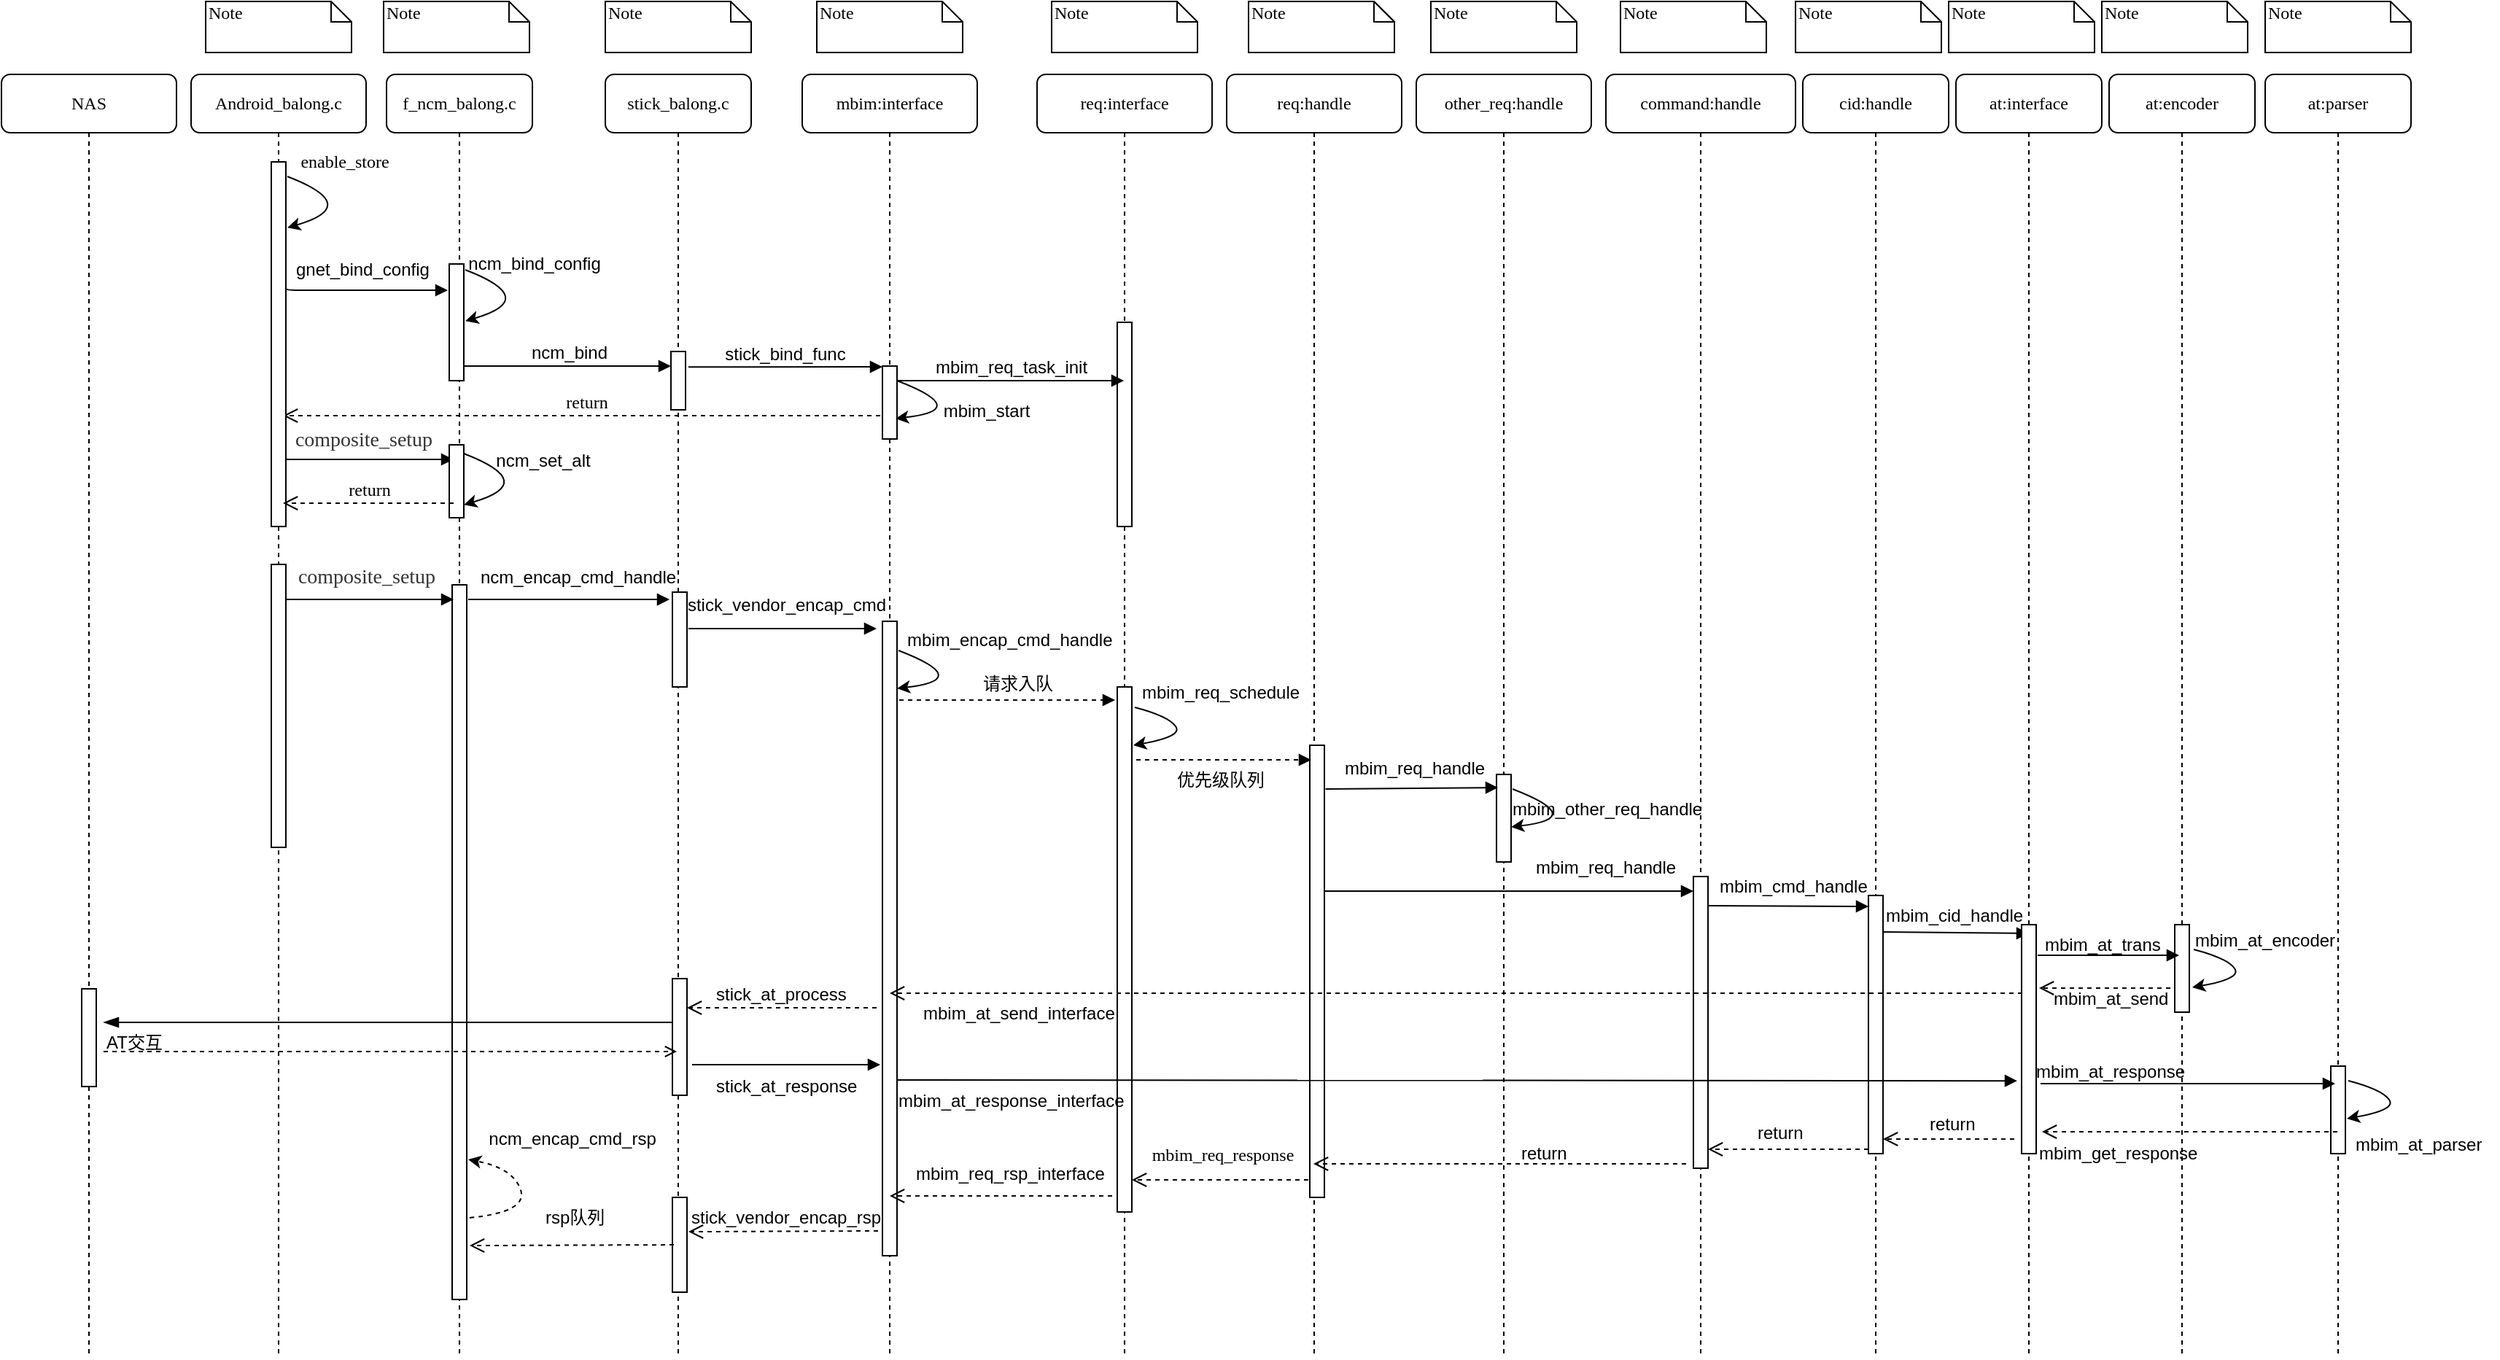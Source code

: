 <mxfile version="14.1.8" type="github">
  <diagram name="Page-1" id="13e1069c-82ec-6db2-03f1-153e76fe0fe0">
    <mxGraphModel dx="2522" dy="706" grid="1" gridSize="10" guides="1" tooltips="1" connect="1" arrows="1" fold="1" page="1" pageScale="1" pageWidth="1100" pageHeight="850" background="#ffffff" math="0" shadow="0">
      <root>
        <mxCell id="0" />
        <mxCell id="1" parent="0" />
        <mxCell id="222DA1gHv_utM4bN-oHq-33" value="return" style="html=1;verticalAlign=bottom;endArrow=open;dashed=1;endSize=8;labelBackgroundColor=none;fontFamily=Verdana;fontSize=12;" edge="1" parent="1" source="222DA1gHv_utM4bN-oHq-5">
          <mxGeometry relative="1" as="geometry">
            <mxPoint x="83" y="314" as="targetPoint" />
            <mxPoint x="440" y="314" as="sourcePoint" />
          </mxGeometry>
        </mxCell>
        <mxCell id="222DA1gHv_utM4bN-oHq-29" value="" style="html=1;verticalAlign=bottom;endArrow=block;labelBackgroundColor=none;fontFamily=Verdana;fontSize=12;exitX=0.5;exitY=0.95;exitDx=0;exitDy=0;exitPerimeter=0;" edge="1" parent="1">
          <mxGeometry relative="1" as="geometry">
            <mxPoint x="80" y="344" as="sourcePoint" />
            <mxPoint x="200" y="344" as="targetPoint" />
          </mxGeometry>
        </mxCell>
        <mxCell id="222DA1gHv_utM4bN-oHq-5" value="mbim:interface" style="shape=umlLifeline;perimeter=lifelinePerimeter;whiteSpace=wrap;html=1;container=1;collapsible=0;recursiveResize=0;outlineConnect=0;rounded=1;shadow=0;comic=0;labelBackgroundColor=none;strokeWidth=1;fontFamily=Verdana;fontSize=12;align=center;" vertex="1" parent="1">
          <mxGeometry x="439" y="80" width="120" height="880" as="geometry" />
        </mxCell>
        <mxCell id="7baba1c4bc27f4b0-16" value="" style="html=1;points=[];perimeter=orthogonalPerimeter;rounded=0;shadow=0;comic=0;labelBackgroundColor=none;strokeWidth=1;fontFamily=Verdana;fontSize=12;align=center;" parent="222DA1gHv_utM4bN-oHq-5" vertex="1">
          <mxGeometry x="55" y="200" width="10" height="50" as="geometry" />
        </mxCell>
        <mxCell id="7baba1c4bc27f4b0-2" value="f_ncm_balong.c" style="shape=umlLifeline;perimeter=lifelinePerimeter;whiteSpace=wrap;html=1;container=1;collapsible=0;recursiveResize=0;outlineConnect=0;rounded=1;shadow=0;comic=0;labelBackgroundColor=none;strokeWidth=1;fontFamily=Verdana;fontSize=12;align=center;" parent="1" vertex="1">
          <mxGeometry x="154" y="80" width="100" height="880" as="geometry" />
        </mxCell>
        <mxCell id="7baba1c4bc27f4b0-10" value="" style="html=1;points=[];perimeter=orthogonalPerimeter;rounded=0;shadow=0;comic=0;labelBackgroundColor=none;strokeWidth=1;fontFamily=Verdana;fontSize=12;align=center;" parent="7baba1c4bc27f4b0-2" vertex="1">
          <mxGeometry x="43" y="130" width="10" height="80" as="geometry" />
        </mxCell>
        <mxCell id="222DA1gHv_utM4bN-oHq-30" value="" style="html=1;points=[];perimeter=orthogonalPerimeter;rounded=0;shadow=0;comic=0;labelBackgroundColor=none;strokeWidth=1;fontFamily=Verdana;fontSize=12;align=center;" vertex="1" parent="7baba1c4bc27f4b0-2">
          <mxGeometry x="43" y="254" width="10" height="50" as="geometry" />
        </mxCell>
        <mxCell id="222DA1gHv_utM4bN-oHq-36" value="" style="html=1;points=[];perimeter=orthogonalPerimeter;rounded=0;shadow=0;comic=0;labelBackgroundColor=none;strokeWidth=1;fontFamily=Verdana;fontSize=12;align=center;" vertex="1" parent="7baba1c4bc27f4b0-2">
          <mxGeometry x="45" y="350" width="10" height="490" as="geometry" />
        </mxCell>
        <mxCell id="7baba1c4bc27f4b0-3" value="stick_balong.c" style="shape=umlLifeline;perimeter=lifelinePerimeter;whiteSpace=wrap;html=1;container=1;collapsible=0;recursiveResize=0;outlineConnect=0;rounded=1;shadow=0;comic=0;labelBackgroundColor=none;strokeWidth=1;fontFamily=Verdana;fontSize=12;align=center;" parent="1" vertex="1">
          <mxGeometry x="304" y="80" width="100" height="880" as="geometry" />
        </mxCell>
        <mxCell id="7baba1c4bc27f4b0-13" value="" style="html=1;points=[];perimeter=orthogonalPerimeter;rounded=0;shadow=0;comic=0;labelBackgroundColor=none;strokeWidth=1;fontFamily=Verdana;fontSize=12;align=center;" parent="7baba1c4bc27f4b0-3" vertex="1">
          <mxGeometry x="45" y="190" width="10" height="40" as="geometry" />
        </mxCell>
        <mxCell id="222DA1gHv_utM4bN-oHq-39" value="" style="html=1;points=[];perimeter=orthogonalPerimeter;rounded=0;shadow=0;comic=0;labelBackgroundColor=none;strokeWidth=1;fontFamily=Verdana;fontSize=12;align=center;" vertex="1" parent="7baba1c4bc27f4b0-3">
          <mxGeometry x="46" y="355" width="10" height="65" as="geometry" />
        </mxCell>
        <mxCell id="222DA1gHv_utM4bN-oHq-80" value="" style="html=1;points=[];perimeter=orthogonalPerimeter;rounded=0;shadow=0;comic=0;labelBackgroundColor=none;strokeWidth=1;fontFamily=Verdana;fontSize=12;align=center;" vertex="1" parent="7baba1c4bc27f4b0-3">
          <mxGeometry x="46" y="620" width="10" height="80" as="geometry" />
        </mxCell>
        <mxCell id="222DA1gHv_utM4bN-oHq-114" value="" style="html=1;points=[];perimeter=orthogonalPerimeter;rounded=0;shadow=0;comic=0;labelBackgroundColor=none;strokeWidth=1;fontFamily=Verdana;fontSize=12;align=center;" vertex="1" parent="7baba1c4bc27f4b0-3">
          <mxGeometry x="46" y="770" width="10" height="65" as="geometry" />
        </mxCell>
        <mxCell id="7baba1c4bc27f4b0-5" value="req:interface" style="shape=umlLifeline;perimeter=lifelinePerimeter;whiteSpace=wrap;html=1;container=1;collapsible=0;recursiveResize=0;outlineConnect=0;rounded=1;shadow=0;comic=0;labelBackgroundColor=none;strokeWidth=1;fontFamily=Verdana;fontSize=12;align=center;" parent="1" vertex="1">
          <mxGeometry x="600" y="80" width="120" height="880" as="geometry" />
        </mxCell>
        <mxCell id="222DA1gHv_utM4bN-oHq-46" value="" style="html=1;points=[];perimeter=orthogonalPerimeter;rounded=0;shadow=0;comic=0;labelBackgroundColor=none;strokeWidth=1;fontFamily=Verdana;fontSize=12;align=center;" vertex="1" parent="7baba1c4bc27f4b0-5">
          <mxGeometry x="55" y="420" width="10" height="360" as="geometry" />
        </mxCell>
        <mxCell id="222DA1gHv_utM4bN-oHq-119" value="" style="html=1;points=[];perimeter=orthogonalPerimeter;rounded=0;shadow=0;comic=0;labelBackgroundColor=none;strokeWidth=1;fontFamily=Verdana;fontSize=12;align=center;" vertex="1" parent="7baba1c4bc27f4b0-5">
          <mxGeometry x="55" y="170" width="10" height="140" as="geometry" />
        </mxCell>
        <mxCell id="7baba1c4bc27f4b0-6" value="req:handle" style="shape=umlLifeline;perimeter=lifelinePerimeter;whiteSpace=wrap;html=1;container=1;collapsible=0;recursiveResize=0;outlineConnect=0;rounded=1;shadow=0;comic=0;labelBackgroundColor=none;strokeWidth=1;fontFamily=Verdana;fontSize=12;align=center;" parent="1" vertex="1">
          <mxGeometry x="730" y="80" width="120" height="880" as="geometry" />
        </mxCell>
        <mxCell id="7baba1c4bc27f4b0-7" value="&lt;span style=&quot;font-family: &amp;#34;verdana&amp;#34;&quot;&gt;other_req:handle&lt;/span&gt;" style="shape=umlLifeline;perimeter=lifelinePerimeter;whiteSpace=wrap;html=1;container=1;collapsible=0;recursiveResize=0;outlineConnect=0;rounded=1;shadow=0;comic=0;labelBackgroundColor=none;strokeWidth=1;fontFamily=Verdana;fontSize=12;align=center;" parent="1" vertex="1">
          <mxGeometry x="860" y="80" width="120" height="880" as="geometry" />
        </mxCell>
        <mxCell id="7baba1c4bc27f4b0-25" value="" style="html=1;points=[];perimeter=orthogonalPerimeter;rounded=0;shadow=0;comic=0;labelBackgroundColor=none;strokeColor=#000000;strokeWidth=1;fillColor=#FFFFFF;fontFamily=Verdana;fontSize=12;fontColor=#000000;align=center;" parent="7baba1c4bc27f4b0-7" vertex="1">
          <mxGeometry x="55" y="480" width="10" height="60" as="geometry" />
        </mxCell>
        <mxCell id="7baba1c4bc27f4b0-8" value="Android_balong.c" style="shape=umlLifeline;perimeter=lifelinePerimeter;whiteSpace=wrap;html=1;container=1;collapsible=0;recursiveResize=0;outlineConnect=0;rounded=1;shadow=0;comic=0;labelBackgroundColor=none;strokeWidth=1;fontFamily=Verdana;fontSize=12;align=center;" parent="1" vertex="1">
          <mxGeometry x="20" y="80" width="120" height="880" as="geometry" />
        </mxCell>
        <mxCell id="222DA1gHv_utM4bN-oHq-27" value="" style="html=1;points=[];perimeter=orthogonalPerimeter;rounded=0;shadow=0;comic=0;labelBackgroundColor=none;strokeWidth=1;fontFamily=Verdana;fontSize=12;align=center;" vertex="1" parent="7baba1c4bc27f4b0-8">
          <mxGeometry x="55" y="336" width="10" height="194" as="geometry" />
        </mxCell>
        <mxCell id="7baba1c4bc27f4b0-9" value="" style="html=1;points=[];perimeter=orthogonalPerimeter;rounded=0;shadow=0;comic=0;labelBackgroundColor=none;strokeWidth=1;fontFamily=Verdana;fontSize=12;align=center;" parent="7baba1c4bc27f4b0-8" vertex="1">
          <mxGeometry x="55" y="60" width="10" height="250" as="geometry" />
        </mxCell>
        <mxCell id="7baba1c4bc27f4b0-17" value="stick_bind_func" style="html=1;verticalAlign=bottom;endArrow=block;labelBackgroundColor=none;fontFamily=Helvetica;fontSize=12;edgeStyle=elbowEdgeStyle;elbow=vertical;exitX=1.2;exitY=0.267;exitDx=0;exitDy=0;exitPerimeter=0;" parent="1" source="7baba1c4bc27f4b0-13" target="7baba1c4bc27f4b0-16" edge="1">
          <mxGeometry relative="1" as="geometry">
            <mxPoint x="487" y="220" as="sourcePoint" />
            <Array as="points" />
          </mxGeometry>
        </mxCell>
        <mxCell id="7baba1c4bc27f4b0-22" value="" style="html=1;points=[];perimeter=orthogonalPerimeter;rounded=0;shadow=0;comic=0;labelBackgroundColor=none;strokeWidth=1;fontFamily=Verdana;fontSize=12;align=center;" parent="1" vertex="1">
          <mxGeometry x="494" y="455" width="10" height="435" as="geometry" />
        </mxCell>
        <mxCell id="7baba1c4bc27f4b0-23" value="" style="html=1;verticalAlign=bottom;endArrow=block;labelBackgroundColor=none;fontFamily=Verdana;fontSize=12;" parent="1" source="222DA1gHv_utM4bN-oHq-27" edge="1">
          <mxGeometry relative="1" as="geometry">
            <mxPoint x="100" y="440" as="sourcePoint" />
            <mxPoint x="200" y="440" as="targetPoint" />
          </mxGeometry>
        </mxCell>
        <mxCell id="7baba1c4bc27f4b0-28" value="" style="html=1;points=[];perimeter=orthogonalPerimeter;rounded=0;shadow=0;comic=0;labelBackgroundColor=none;strokeWidth=1;fontFamily=Verdana;fontSize=12;align=center;" parent="1" vertex="1">
          <mxGeometry x="787" y="540" width="10" height="310" as="geometry" />
        </mxCell>
        <mxCell id="7baba1c4bc27f4b0-30" value="mbim_req_response" style="html=1;verticalAlign=bottom;endArrow=open;dashed=1;endSize=8;labelBackgroundColor=none;fontFamily=Verdana;fontSize=12;edgeStyle=elbowEdgeStyle;elbow=vertical;" parent="1" edge="1">
          <mxGeometry y="-8" relative="1" as="geometry">
            <mxPoint x="665" y="838" as="targetPoint" />
            <Array as="points" />
            <mxPoint x="786" y="838" as="sourcePoint" />
            <mxPoint x="1" as="offset" />
          </mxGeometry>
        </mxCell>
        <mxCell id="7baba1c4bc27f4b0-40" value="Note" style="shape=note;whiteSpace=wrap;html=1;size=14;verticalAlign=top;align=left;spacingTop=-6;rounded=0;shadow=0;comic=0;labelBackgroundColor=none;strokeWidth=1;fontFamily=Verdana;fontSize=12" parent="1" vertex="1">
          <mxGeometry x="30" y="30" width="100" height="35" as="geometry" />
        </mxCell>
        <mxCell id="7baba1c4bc27f4b0-41" value="Note" style="shape=note;whiteSpace=wrap;html=1;size=14;verticalAlign=top;align=left;spacingTop=-6;rounded=0;shadow=0;comic=0;labelBackgroundColor=none;strokeWidth=1;fontFamily=Verdana;fontSize=12" parent="1" vertex="1">
          <mxGeometry x="152" y="30" width="100" height="35" as="geometry" />
        </mxCell>
        <mxCell id="7baba1c4bc27f4b0-42" value="Note" style="shape=note;whiteSpace=wrap;html=1;size=14;verticalAlign=top;align=left;spacingTop=-6;rounded=0;shadow=0;comic=0;labelBackgroundColor=none;strokeWidth=1;fontFamily=Verdana;fontSize=12" parent="1" vertex="1">
          <mxGeometry x="304" y="30" width="100" height="35" as="geometry" />
        </mxCell>
        <mxCell id="7baba1c4bc27f4b0-43" value="Note" style="shape=note;whiteSpace=wrap;html=1;size=14;verticalAlign=top;align=left;spacingTop=-6;rounded=0;shadow=0;comic=0;labelBackgroundColor=none;strokeWidth=1;fontFamily=Verdana;fontSize=12" parent="1" vertex="1">
          <mxGeometry x="449" y="30" width="100" height="35" as="geometry" />
        </mxCell>
        <mxCell id="7baba1c4bc27f4b0-44" value="Note" style="shape=note;whiteSpace=wrap;html=1;size=14;verticalAlign=top;align=left;spacingTop=-6;rounded=0;shadow=0;comic=0;labelBackgroundColor=none;strokeWidth=1;fontFamily=Verdana;fontSize=12" parent="1" vertex="1">
          <mxGeometry x="610" y="30" width="100" height="35" as="geometry" />
        </mxCell>
        <mxCell id="7baba1c4bc27f4b0-45" value="Note" style="shape=note;whiteSpace=wrap;html=1;size=14;verticalAlign=top;align=left;spacingTop=-6;rounded=0;shadow=0;comic=0;labelBackgroundColor=none;strokeWidth=1;fontFamily=Verdana;fontSize=12" parent="1" vertex="1">
          <mxGeometry x="745" y="30" width="100" height="35" as="geometry" />
        </mxCell>
        <mxCell id="7baba1c4bc27f4b0-46" value="Note" style="shape=note;whiteSpace=wrap;html=1;size=14;verticalAlign=top;align=left;spacingTop=-6;rounded=0;shadow=0;comic=0;labelBackgroundColor=none;strokeWidth=1;fontFamily=Verdana;fontSize=12" parent="1" vertex="1">
          <mxGeometry x="870" y="30" width="100" height="35" as="geometry" />
        </mxCell>
        <mxCell id="222DA1gHv_utM4bN-oHq-2" value="&lt;span&gt;command:handle&lt;/span&gt;" style="shape=umlLifeline;perimeter=lifelinePerimeter;whiteSpace=wrap;html=1;container=1;collapsible=0;recursiveResize=0;outlineConnect=0;rounded=1;shadow=0;comic=0;labelBackgroundColor=none;strokeWidth=1;fontFamily=Verdana;fontSize=12;align=center;" vertex="1" parent="1">
          <mxGeometry x="990" y="80" width="130" height="880" as="geometry" />
        </mxCell>
        <mxCell id="222DA1gHv_utM4bN-oHq-3" value="" style="html=1;points=[];perimeter=orthogonalPerimeter;rounded=0;shadow=0;comic=0;labelBackgroundColor=none;strokeColor=#000000;strokeWidth=1;fillColor=#FFFFFF;fontFamily=Verdana;fontSize=12;fontColor=#000000;align=center;" vertex="1" parent="222DA1gHv_utM4bN-oHq-2">
          <mxGeometry x="60" y="550" width="10" height="200" as="geometry" />
        </mxCell>
        <mxCell id="222DA1gHv_utM4bN-oHq-4" value="at:encoder" style="shape=umlLifeline;perimeter=lifelinePerimeter;whiteSpace=wrap;html=1;container=1;collapsible=0;recursiveResize=0;outlineConnect=0;rounded=1;shadow=0;comic=0;labelBackgroundColor=none;strokeWidth=1;fontFamily=Verdana;fontSize=12;align=center;" vertex="1" parent="1">
          <mxGeometry x="1335" y="80" width="100" height="880" as="geometry" />
        </mxCell>
        <mxCell id="222DA1gHv_utM4bN-oHq-75" value="" style="html=1;points=[];perimeter=orthogonalPerimeter;rounded=0;shadow=0;comic=0;labelBackgroundColor=none;strokeColor=#000000;strokeWidth=1;fillColor=#FFFFFF;fontFamily=Verdana;fontSize=12;fontColor=#000000;align=center;" vertex="1" parent="222DA1gHv_utM4bN-oHq-4">
          <mxGeometry x="45" y="583" width="10" height="60" as="geometry" />
        </mxCell>
        <mxCell id="222DA1gHv_utM4bN-oHq-133" value="mbim_get_response" style="text;whiteSpace=wrap;html=1;fontFamily=Helvetica;" vertex="1" parent="222DA1gHv_utM4bN-oHq-4">
          <mxGeometry x="-50" y="726" width="117" height="20" as="geometry" />
        </mxCell>
        <mxCell id="222DA1gHv_utM4bN-oHq-6" value="at:parser" style="shape=umlLifeline;perimeter=lifelinePerimeter;whiteSpace=wrap;html=1;container=1;collapsible=0;recursiveResize=0;outlineConnect=0;rounded=1;shadow=0;comic=0;labelBackgroundColor=none;strokeWidth=1;fontFamily=Verdana;fontSize=12;align=center;" vertex="1" parent="1">
          <mxGeometry x="1442" y="80" width="100" height="880" as="geometry" />
        </mxCell>
        <mxCell id="222DA1gHv_utM4bN-oHq-86" value="" style="html=1;points=[];perimeter=orthogonalPerimeter;rounded=0;shadow=0;comic=0;labelBackgroundColor=none;strokeColor=#000000;strokeWidth=1;fillColor=#FFFFFF;fontFamily=Verdana;fontSize=12;fontColor=#000000;align=center;" vertex="1" parent="222DA1gHv_utM4bN-oHq-6">
          <mxGeometry x="45" y="680" width="10" height="60" as="geometry" />
        </mxCell>
        <mxCell id="222DA1gHv_utM4bN-oHq-7" value="Note" style="shape=note;whiteSpace=wrap;html=1;size=14;verticalAlign=top;align=left;spacingTop=-6;rounded=0;shadow=0;comic=0;labelBackgroundColor=none;strokeWidth=1;fontFamily=Verdana;fontSize=12" vertex="1" parent="1">
          <mxGeometry x="745" y="30" width="100" height="35" as="geometry" />
        </mxCell>
        <mxCell id="222DA1gHv_utM4bN-oHq-8" value="Note" style="shape=note;whiteSpace=wrap;html=1;size=14;verticalAlign=top;align=left;spacingTop=-6;rounded=0;shadow=0;comic=0;labelBackgroundColor=none;strokeWidth=1;fontFamily=Verdana;fontSize=12" vertex="1" parent="1">
          <mxGeometry x="1330" y="30" width="100" height="35" as="geometry" />
        </mxCell>
        <mxCell id="222DA1gHv_utM4bN-oHq-9" value="Note" style="shape=note;whiteSpace=wrap;html=1;size=14;verticalAlign=top;align=left;spacingTop=-6;rounded=0;shadow=0;comic=0;labelBackgroundColor=none;strokeWidth=1;fontFamily=Verdana;fontSize=12" vertex="1" parent="1">
          <mxGeometry x="1000" y="30" width="100" height="35" as="geometry" />
        </mxCell>
        <mxCell id="222DA1gHv_utM4bN-oHq-10" value="Note" style="shape=note;whiteSpace=wrap;html=1;size=14;verticalAlign=top;align=left;spacingTop=-6;rounded=0;shadow=0;comic=0;labelBackgroundColor=none;strokeWidth=1;fontFamily=Verdana;fontSize=12" vertex="1" parent="1">
          <mxGeometry x="1442" y="30" width="100" height="35" as="geometry" />
        </mxCell>
        <mxCell id="222DA1gHv_utM4bN-oHq-11" value="cid:handle" style="shape=umlLifeline;perimeter=lifelinePerimeter;whiteSpace=wrap;html=1;container=1;collapsible=0;recursiveResize=0;outlineConnect=0;rounded=1;shadow=0;comic=0;labelBackgroundColor=none;strokeWidth=1;fontFamily=Verdana;fontSize=12;align=center;" vertex="1" parent="1">
          <mxGeometry x="1125" y="80" width="100" height="880" as="geometry" />
        </mxCell>
        <mxCell id="222DA1gHv_utM4bN-oHq-65" value="" style="html=1;points=[];perimeter=orthogonalPerimeter;rounded=0;shadow=0;comic=0;labelBackgroundColor=none;strokeColor=#000000;strokeWidth=1;fillColor=#FFFFFF;fontFamily=Verdana;fontSize=12;fontColor=#000000;align=center;" vertex="1" parent="222DA1gHv_utM4bN-oHq-11">
          <mxGeometry x="45" y="563" width="10" height="177" as="geometry" />
        </mxCell>
        <mxCell id="222DA1gHv_utM4bN-oHq-12" value="Note" style="shape=note;whiteSpace=wrap;html=1;size=14;verticalAlign=top;align=left;spacingTop=-6;rounded=0;shadow=0;comic=0;labelBackgroundColor=none;strokeWidth=1;fontFamily=Verdana;fontSize=12" vertex="1" parent="1">
          <mxGeometry x="1120" y="30" width="100" height="35" as="geometry" />
        </mxCell>
        <mxCell id="222DA1gHv_utM4bN-oHq-16" value="gnet_bind_config" style="text;whiteSpace=wrap;html=1;" vertex="1" parent="1">
          <mxGeometry x="90" y="200" width="100" height="30" as="geometry" />
        </mxCell>
        <mxCell id="222DA1gHv_utM4bN-oHq-17" value="" style="html=1;verticalAlign=bottom;endArrow=block;entryX=-0.1;entryY=0.645;labelBackgroundColor=none;fontFamily=Verdana;fontSize=12;edgeStyle=elbowEdgeStyle;elbow=vertical;exitX=1.1;exitY=0.627;exitDx=0;exitDy=0;exitPerimeter=0;entryDx=0;entryDy=0;entryPerimeter=0;" edge="1" parent="1">
          <mxGeometry relative="1" as="geometry">
            <mxPoint x="86" y="226.97" as="sourcePoint" />
            <mxPoint x="196" y="228.95" as="targetPoint" />
          </mxGeometry>
        </mxCell>
        <mxCell id="222DA1gHv_utM4bN-oHq-18" value="&lt;span style=&quot;font-family: &amp;#34;verdana&amp;#34;&quot;&gt;enable_store&lt;/span&gt;" style="text;html=1;align=center;verticalAlign=middle;resizable=0;points=[];autosize=1;" vertex="1" parent="1">
          <mxGeometry x="80" y="130" width="90" height="20" as="geometry" />
        </mxCell>
        <mxCell id="222DA1gHv_utM4bN-oHq-20" value="ncm_bind" style="html=1;verticalAlign=bottom;endArrow=block;labelBackgroundColor=none;fontFamily=Helvetica;fontSize=12;edgeStyle=elbowEdgeStyle;elbow=vertical;" edge="1" parent="1" target="7baba1c4bc27f4b0-13">
          <mxGeometry x="0.009" relative="1" as="geometry">
            <mxPoint x="207" y="280" as="sourcePoint" />
            <mxPoint x="312" y="280.0" as="targetPoint" />
            <Array as="points">
              <mxPoint x="270" y="280" />
            </Array>
            <mxPoint as="offset" />
          </mxGeometry>
        </mxCell>
        <mxCell id="222DA1gHv_utM4bN-oHq-21" value="" style="curved=1;endArrow=classic;html=1;entryX=0.54;entryY=0.302;entryDx=0;entryDy=0;entryPerimeter=0;" edge="1" parent="1">
          <mxGeometry width="50" height="50" relative="1" as="geometry">
            <mxPoint x="208" y="214" as="sourcePoint" />
            <mxPoint x="208" y="249.16" as="targetPoint" />
            <Array as="points">
              <mxPoint x="260" y="234" />
            </Array>
          </mxGeometry>
        </mxCell>
        <mxCell id="222DA1gHv_utM4bN-oHq-23" value="ncm_bind_config" style="text;html=1;align=center;verticalAlign=middle;resizable=0;points=[];autosize=1;" vertex="1" parent="1">
          <mxGeometry x="200" y="200" width="110" height="20" as="geometry" />
        </mxCell>
        <mxCell id="222DA1gHv_utM4bN-oHq-24" value="" style="curved=1;endArrow=classic;html=1;entryX=0.54;entryY=0.302;entryDx=0;entryDy=0;entryPerimeter=0;" edge="1" parent="1">
          <mxGeometry width="50" height="50" relative="1" as="geometry">
            <mxPoint x="86" y="150" as="sourcePoint" />
            <mxPoint x="86" y="185.16" as="targetPoint" />
            <Array as="points">
              <mxPoint x="138" y="170" />
            </Array>
          </mxGeometry>
        </mxCell>
        <mxCell id="222DA1gHv_utM4bN-oHq-25" value="" style="curved=1;endArrow=classic;html=1;entryX=0.9;entryY=0.72;entryDx=0;entryDy=0;entryPerimeter=0;" edge="1" parent="1" target="7baba1c4bc27f4b0-16">
          <mxGeometry width="50" height="50" relative="1" as="geometry">
            <mxPoint x="504" y="290" as="sourcePoint" />
            <mxPoint x="504" y="325.16" as="targetPoint" />
            <Array as="points">
              <mxPoint x="556" y="310" />
            </Array>
          </mxGeometry>
        </mxCell>
        <mxCell id="222DA1gHv_utM4bN-oHq-26" value="mbim_start" style="text;html=1;align=center;verticalAlign=middle;resizable=0;points=[];autosize=1;" vertex="1" parent="1">
          <mxGeometry x="530" y="301" width="70" height="20" as="geometry" />
        </mxCell>
        <mxCell id="222DA1gHv_utM4bN-oHq-28" value="&lt;span style=&quot;color: rgb(51 , 51 , 51) ; font-family: &amp;#34;times new roman&amp;#34; , serif ; font-size: 14px ; text-align: justify ; background-color: rgb(255 , 255 , 255)&quot;&gt;composite_setup&lt;/span&gt;" style="text;html=1;align=center;verticalAlign=middle;resizable=0;points=[];autosize=1;fontFamily=Helvetica;" vertex="1" parent="1">
          <mxGeometry x="83" y="321" width="110" height="20" as="geometry" />
        </mxCell>
        <mxCell id="222DA1gHv_utM4bN-oHq-31" value="ncm_set_alt" style="text;html=1;align=center;verticalAlign=middle;resizable=0;points=[];autosize=1;fontFamily=Helvetica;" vertex="1" parent="1">
          <mxGeometry x="221" y="335" width="80" height="20" as="geometry" />
        </mxCell>
        <mxCell id="222DA1gHv_utM4bN-oHq-32" value="" style="curved=1;endArrow=classic;html=1;entryX=0.54;entryY=0.302;entryDx=0;entryDy=0;entryPerimeter=0;" edge="1" parent="1">
          <mxGeometry width="50" height="50" relative="1" as="geometry">
            <mxPoint x="207" y="340" as="sourcePoint" />
            <mxPoint x="207" y="375.16" as="targetPoint" />
            <Array as="points">
              <mxPoint x="259" y="360" />
            </Array>
          </mxGeometry>
        </mxCell>
        <mxCell id="222DA1gHv_utM4bN-oHq-34" value="return" style="html=1;verticalAlign=bottom;endArrow=open;dashed=1;endSize=8;labelBackgroundColor=none;fontFamily=Verdana;fontSize=12;" edge="1" parent="1">
          <mxGeometry relative="1" as="geometry">
            <mxPoint x="83" y="374" as="targetPoint" />
            <mxPoint x="200" y="374" as="sourcePoint" />
          </mxGeometry>
        </mxCell>
        <mxCell id="222DA1gHv_utM4bN-oHq-35" value="&lt;span style=&quot;color: rgb(51 , 51 , 51) ; font-family: &amp;#34;times new roman&amp;#34; , serif ; font-size: 14px ; text-align: justify ; background-color: rgb(255 , 255 , 255)&quot;&gt;composite_setup&lt;/span&gt;" style="text;html=1;align=center;verticalAlign=middle;resizable=0;points=[];autosize=1;fontFamily=Helvetica;" vertex="1" parent="1">
          <mxGeometry x="85" y="415" width="110" height="20" as="geometry" />
        </mxCell>
        <mxCell id="222DA1gHv_utM4bN-oHq-37" value="ncm_encap_cmd_handle" style="text;html=1;align=center;verticalAlign=middle;resizable=0;points=[];autosize=1;fontFamily=Helvetica;" vertex="1" parent="1">
          <mxGeometry x="210" y="415" width="150" height="20" as="geometry" />
        </mxCell>
        <mxCell id="222DA1gHv_utM4bN-oHq-38" value="" style="html=1;verticalAlign=bottom;endArrow=block;labelBackgroundColor=none;fontFamily=Verdana;fontSize=12;entryX=-0.2;entryY=0.077;entryDx=0;entryDy=0;entryPerimeter=0;" edge="1" parent="1" target="222DA1gHv_utM4bN-oHq-39">
          <mxGeometry relative="1" as="geometry">
            <mxPoint x="210" y="440" as="sourcePoint" />
            <mxPoint x="340" y="440" as="targetPoint" />
          </mxGeometry>
        </mxCell>
        <mxCell id="222DA1gHv_utM4bN-oHq-40" value="stick_vendor_encap_cmd" style="text;html=1;align=center;verticalAlign=middle;resizable=0;points=[];autosize=1;fontFamily=Helvetica;" vertex="1" parent="1">
          <mxGeometry x="353" y="434" width="150" height="20" as="geometry" />
        </mxCell>
        <mxCell id="222DA1gHv_utM4bN-oHq-41" value="" style="html=1;verticalAlign=bottom;endArrow=block;labelBackgroundColor=none;fontFamily=Verdana;fontSize=12;" edge="1" parent="1">
          <mxGeometry relative="1" as="geometry">
            <mxPoint x="361" y="460" as="sourcePoint" />
            <mxPoint x="490" y="460" as="targetPoint" />
          </mxGeometry>
        </mxCell>
        <mxCell id="222DA1gHv_utM4bN-oHq-42" value="" style="curved=1;endArrow=classic;html=1;entryX=0.9;entryY=0.72;entryDx=0;entryDy=0;entryPerimeter=0;" edge="1" parent="1">
          <mxGeometry width="50" height="50" relative="1" as="geometry">
            <mxPoint x="505" y="475" as="sourcePoint" />
            <mxPoint x="504" y="501" as="targetPoint" />
            <Array as="points">
              <mxPoint x="557" y="495" />
            </Array>
          </mxGeometry>
        </mxCell>
        <mxCell id="222DA1gHv_utM4bN-oHq-43" value="mbim_encap_cmd_handle" style="text;whiteSpace=wrap;html=1;fontFamily=Helvetica;" vertex="1" parent="1">
          <mxGeometry x="509" y="454" width="141" height="30" as="geometry" />
        </mxCell>
        <mxCell id="222DA1gHv_utM4bN-oHq-44" value="请求入队" style="text;whiteSpace=wrap;html=1;fontFamily=Helvetica;" vertex="1" parent="1">
          <mxGeometry x="561" y="484" width="51" height="30" as="geometry" />
        </mxCell>
        <mxCell id="222DA1gHv_utM4bN-oHq-45" value="" style="html=1;verticalAlign=bottom;endArrow=block;labelBackgroundColor=none;fontFamily=Verdana;fontSize=12;dashed=1;" edge="1" parent="1">
          <mxGeometry relative="1" as="geometry">
            <mxPoint x="505.5" y="509" as="sourcePoint" />
            <mxPoint x="653.5" y="509" as="targetPoint" />
          </mxGeometry>
        </mxCell>
        <mxCell id="222DA1gHv_utM4bN-oHq-47" value="mbim_req_schedule" style="text;whiteSpace=wrap;html=1;fontFamily=Helvetica;" vertex="1" parent="1">
          <mxGeometry x="670" y="490" width="116" height="30" as="geometry" />
        </mxCell>
        <mxCell id="222DA1gHv_utM4bN-oHq-48" value="" style="curved=1;endArrow=classic;html=1;entryX=0.9;entryY=0.72;entryDx=0;entryDy=0;entryPerimeter=0;" edge="1" parent="1">
          <mxGeometry width="50" height="50" relative="1" as="geometry">
            <mxPoint x="667" y="514" as="sourcePoint" />
            <mxPoint x="666" y="540" as="targetPoint" />
            <Array as="points">
              <mxPoint x="690" y="520" />
              <mxPoint x="700" y="534" />
            </Array>
          </mxGeometry>
        </mxCell>
        <mxCell id="222DA1gHv_utM4bN-oHq-49" value="" style="html=1;verticalAlign=bottom;endArrow=block;labelBackgroundColor=none;fontFamily=Verdana;fontSize=12;dashed=1;" edge="1" parent="1">
          <mxGeometry relative="1" as="geometry">
            <mxPoint x="668" y="550" as="sourcePoint" />
            <mxPoint x="788" y="550" as="targetPoint" />
          </mxGeometry>
        </mxCell>
        <mxCell id="222DA1gHv_utM4bN-oHq-50" value="优先级队列" style="text;whiteSpace=wrap;html=1;fontFamily=Helvetica;" vertex="1" parent="1">
          <mxGeometry x="694.25" y="550" width="67.5" height="20" as="geometry" />
        </mxCell>
        <mxCell id="222DA1gHv_utM4bN-oHq-52" value="mbim_req_handle" style="text;whiteSpace=wrap;html=1;fontFamily=Helvetica;" vertex="1" parent="1">
          <mxGeometry x="809" y="542" width="100" height="18" as="geometry" />
        </mxCell>
        <mxCell id="222DA1gHv_utM4bN-oHq-53" value="" style="html=1;verticalAlign=bottom;endArrow=block;labelBackgroundColor=none;fontFamily=Verdana;fontSize=12;entryX=0.1;entryY=0.15;entryDx=0;entryDy=0;entryPerimeter=0;" edge="1" parent="1" target="7baba1c4bc27f4b0-25">
          <mxGeometry relative="1" as="geometry">
            <mxPoint x="797.75" y="570" as="sourcePoint" />
            <mxPoint x="910" y="570" as="targetPoint" />
          </mxGeometry>
        </mxCell>
        <mxCell id="222DA1gHv_utM4bN-oHq-54" value="" style="html=1;verticalAlign=bottom;endArrow=block;labelBackgroundColor=none;fontFamily=Verdana;fontSize=12;" edge="1" parent="1">
          <mxGeometry relative="1" as="geometry">
            <mxPoint x="797" y="640" as="sourcePoint" />
            <mxPoint x="1050" y="640" as="targetPoint" />
          </mxGeometry>
        </mxCell>
        <mxCell id="222DA1gHv_utM4bN-oHq-55" value="mbim_req_handle" style="text;whiteSpace=wrap;html=1;fontFamily=Helvetica;" vertex="1" parent="1">
          <mxGeometry x="940" y="610" width="100" height="30" as="geometry" />
        </mxCell>
        <mxCell id="222DA1gHv_utM4bN-oHq-57" value="" style="html=1;verticalAlign=bottom;endArrow=block;labelBackgroundColor=none;fontFamily=Verdana;fontSize=12;" edge="1" parent="1">
          <mxGeometry relative="1" as="geometry">
            <mxPoint x="1060" y="650" as="sourcePoint" />
            <mxPoint x="1170" y="650.5" as="targetPoint" />
          </mxGeometry>
        </mxCell>
        <mxCell id="222DA1gHv_utM4bN-oHq-58" value="mbim_cmd_handle" style="text;whiteSpace=wrap;html=1;fontFamily=Helvetica;" vertex="1" parent="1">
          <mxGeometry x="1066" y="623" width="100" height="20" as="geometry" />
        </mxCell>
        <mxCell id="222DA1gHv_utM4bN-oHq-59" value="" style="curved=1;endArrow=classic;html=1;entryX=0.9;entryY=0.72;entryDx=0;entryDy=0;entryPerimeter=0;" edge="1" parent="1">
          <mxGeometry width="50" height="50" relative="1" as="geometry">
            <mxPoint x="926" y="570" as="sourcePoint" />
            <mxPoint x="925" y="596" as="targetPoint" />
            <Array as="points">
              <mxPoint x="978" y="590" />
            </Array>
          </mxGeometry>
        </mxCell>
        <mxCell id="222DA1gHv_utM4bN-oHq-61" value="mbim_other_req_handle" style="text;whiteSpace=wrap;html=1;fontFamily=Helvetica;" vertex="1" parent="1">
          <mxGeometry x="924" y="570" width="100" height="18" as="geometry" />
        </mxCell>
        <mxCell id="222DA1gHv_utM4bN-oHq-63" style="edgeStyle=orthogonalEdgeStyle;rounded=0;orthogonalLoop=1;jettySize=auto;html=1;exitX=0.5;exitY=1;exitDx=0;exitDy=0;dashed=1;fontFamily=Helvetica;" edge="1" parent="1" source="222DA1gHv_utM4bN-oHq-58" target="222DA1gHv_utM4bN-oHq-58">
          <mxGeometry relative="1" as="geometry" />
        </mxCell>
        <mxCell id="222DA1gHv_utM4bN-oHq-64" value="mbim_cid_handle" style="text;whiteSpace=wrap;html=1;fontFamily=Helvetica;" vertex="1" parent="1">
          <mxGeometry x="1180" y="643" width="100" height="20" as="geometry" />
        </mxCell>
        <mxCell id="222DA1gHv_utM4bN-oHq-66" value="" style="html=1;verticalAlign=bottom;endArrow=block;labelBackgroundColor=none;fontFamily=Verdana;fontSize=12;" edge="1" parent="1">
          <mxGeometry relative="1" as="geometry">
            <mxPoint x="1180" y="668" as="sourcePoint" />
            <mxPoint x="1280" y="669" as="targetPoint" />
          </mxGeometry>
        </mxCell>
        <mxCell id="222DA1gHv_utM4bN-oHq-76" value="" style="curved=1;endArrow=classic;html=1;entryX=0.9;entryY=0.72;entryDx=0;entryDy=0;entryPerimeter=0;" edge="1" parent="1">
          <mxGeometry width="50" height="50" relative="1" as="geometry">
            <mxPoint x="1393" y="680" as="sourcePoint" />
            <mxPoint x="1392" y="706" as="targetPoint" />
            <Array as="points">
              <mxPoint x="1416" y="686" />
              <mxPoint x="1426" y="700" />
            </Array>
          </mxGeometry>
        </mxCell>
        <mxCell id="222DA1gHv_utM4bN-oHq-77" value="mbim_at_encoder" style="text;whiteSpace=wrap;html=1;fontFamily=Helvetica;" vertex="1" parent="1">
          <mxGeometry x="1392" y="660" width="100" height="20" as="geometry" />
        </mxCell>
        <mxCell id="222DA1gHv_utM4bN-oHq-78" value="" style="html=1;verticalAlign=bottom;endArrow=open;dashed=1;endSize=8;labelBackgroundColor=none;fontFamily=Verdana;fontSize=12;" edge="1" parent="1" target="222DA1gHv_utM4bN-oHq-5">
          <mxGeometry x="-0.008" y="-10" relative="1" as="geometry">
            <mxPoint x="860" y="710" as="targetPoint" />
            <mxPoint x="1275.5" y="710" as="sourcePoint" />
            <mxPoint x="1" as="offset" />
          </mxGeometry>
        </mxCell>
        <mxCell id="222DA1gHv_utM4bN-oHq-79" value="mbim_at_send_interface" style="text;whiteSpace=wrap;html=1;fontFamily=Helvetica;" vertex="1" parent="1">
          <mxGeometry x="520" y="710" width="130" height="20" as="geometry" />
        </mxCell>
        <mxCell id="222DA1gHv_utM4bN-oHq-81" value="" style="html=1;verticalAlign=bottom;endArrow=open;dashed=1;endSize=8;labelBackgroundColor=none;fontFamily=Verdana;fontSize=12;" edge="1" parent="1">
          <mxGeometry x="-0.008" y="-10" relative="1" as="geometry">
            <mxPoint x="360" y="720" as="targetPoint" />
            <mxPoint x="490" y="720" as="sourcePoint" />
            <mxPoint x="1" as="offset" />
          </mxGeometry>
        </mxCell>
        <mxCell id="222DA1gHv_utM4bN-oHq-82" value="stick_at_process" style="text;whiteSpace=wrap;html=1;fontFamily=Helvetica;" vertex="1" parent="1">
          <mxGeometry x="378" y="697" width="100" height="20" as="geometry" />
        </mxCell>
        <mxCell id="222DA1gHv_utM4bN-oHq-83" value="" style="html=1;verticalAlign=bottom;endArrow=block;labelBackgroundColor=none;fontFamily=Verdana;fontSize=12;" edge="1" parent="1">
          <mxGeometry relative="1" as="geometry">
            <mxPoint x="363.5" y="759" as="sourcePoint" />
            <mxPoint x="492.5" y="759" as="targetPoint" />
          </mxGeometry>
        </mxCell>
        <mxCell id="222DA1gHv_utM4bN-oHq-84" value="stick_at_response" style="text;whiteSpace=wrap;html=1;fontFamily=Helvetica;" vertex="1" parent="1">
          <mxGeometry x="378" y="760" width="92" height="20" as="geometry" />
        </mxCell>
        <mxCell id="222DA1gHv_utM4bN-oHq-85" value="" style="html=1;verticalAlign=bottom;endArrow=block;labelBackgroundColor=none;fontFamily=Verdana;fontSize=12;entryX=-0.3;entryY=0.682;entryDx=0;entryDy=0;entryPerimeter=0;" edge="1" parent="1" target="222DA1gHv_utM4bN-oHq-121">
          <mxGeometry relative="1" as="geometry">
            <mxPoint x="504" y="769.5" as="sourcePoint" />
            <mxPoint x="1380" y="770" as="targetPoint" />
          </mxGeometry>
        </mxCell>
        <mxCell id="222DA1gHv_utM4bN-oHq-87" value="mbim_at_response_interface" style="text;whiteSpace=wrap;html=1;fontFamily=Helvetica;" vertex="1" parent="1">
          <mxGeometry x="503" y="770" width="100" height="20" as="geometry" />
        </mxCell>
        <mxCell id="222DA1gHv_utM4bN-oHq-88" value="" style="curved=1;endArrow=classic;html=1;entryX=0.9;entryY=0.72;entryDx=0;entryDy=0;entryPerimeter=0;" edge="1" parent="1">
          <mxGeometry width="50" height="50" relative="1" as="geometry">
            <mxPoint x="1499" y="770" as="sourcePoint" />
            <mxPoint x="1498" y="796" as="targetPoint" />
            <Array as="points">
              <mxPoint x="1522" y="776" />
              <mxPoint x="1532" y="790" />
            </Array>
          </mxGeometry>
        </mxCell>
        <mxCell id="222DA1gHv_utM4bN-oHq-89" value="mbim_at_parser" style="text;whiteSpace=wrap;html=1;fontFamily=Helvetica;" vertex="1" parent="1">
          <mxGeometry x="1502" y="800" width="100" height="20" as="geometry" />
        </mxCell>
        <mxCell id="222DA1gHv_utM4bN-oHq-90" value="" style="html=1;verticalAlign=bottom;endArrow=open;dashed=1;endSize=8;labelBackgroundColor=none;fontFamily=Verdana;fontSize=12;" edge="1" parent="1">
          <mxGeometry x="-0.008" y="-10" relative="1" as="geometry">
            <mxPoint x="1180" y="810" as="targetPoint" />
            <mxPoint x="1270" y="810" as="sourcePoint" />
            <mxPoint x="1" as="offset" />
          </mxGeometry>
        </mxCell>
        <mxCell id="222DA1gHv_utM4bN-oHq-91" value="return" style="text;whiteSpace=wrap;html=1;fontFamily=Helvetica;" vertex="1" parent="1">
          <mxGeometry x="1210" y="786" width="40" height="20" as="geometry" />
        </mxCell>
        <mxCell id="222DA1gHv_utM4bN-oHq-92" value="" style="html=1;verticalAlign=bottom;endArrow=open;dashed=1;endSize=8;labelBackgroundColor=none;fontFamily=Verdana;fontSize=12;" edge="1" parent="1">
          <mxGeometry x="-0.008" y="-10" relative="1" as="geometry">
            <mxPoint x="1060" y="817" as="targetPoint" />
            <mxPoint x="1170" y="817" as="sourcePoint" />
            <mxPoint x="1" as="offset" />
          </mxGeometry>
        </mxCell>
        <mxCell id="222DA1gHv_utM4bN-oHq-93" value="return" style="text;whiteSpace=wrap;html=1;fontFamily=Helvetica;" vertex="1" parent="1">
          <mxGeometry x="1092" y="792" width="40" height="20" as="geometry" />
        </mxCell>
        <mxCell id="222DA1gHv_utM4bN-oHq-95" value="NAS" style="shape=umlLifeline;perimeter=lifelinePerimeter;whiteSpace=wrap;html=1;container=1;collapsible=0;recursiveResize=0;outlineConnect=0;rounded=1;shadow=0;comic=0;labelBackgroundColor=none;strokeWidth=1;fontFamily=Verdana;fontSize=12;align=center;" vertex="1" parent="1">
          <mxGeometry x="-110" y="80" width="120" height="880" as="geometry" />
        </mxCell>
        <mxCell id="222DA1gHv_utM4bN-oHq-96" value="" style="html=1;points=[];perimeter=orthogonalPerimeter;rounded=0;shadow=0;comic=0;labelBackgroundColor=none;strokeWidth=1;fontFamily=Verdana;fontSize=12;align=center;" vertex="1" parent="222DA1gHv_utM4bN-oHq-95">
          <mxGeometry x="55" y="627" width="10" height="67" as="geometry" />
        </mxCell>
        <mxCell id="222DA1gHv_utM4bN-oHq-98" value="" style="html=1;verticalAlign=bottom;endArrow=blockThin;endSize=8;labelBackgroundColor=none;fontFamily=Verdana;fontSize=12;endFill=1;entryX=0;entryY=0;entryDx=0;entryDy=0;" edge="1" parent="1" target="222DA1gHv_utM4bN-oHq-103">
          <mxGeometry x="-0.008" y="-10" relative="1" as="geometry">
            <mxPoint x="220" y="730" as="targetPoint" />
            <mxPoint x="350" y="730" as="sourcePoint" />
            <mxPoint x="1" as="offset" />
          </mxGeometry>
        </mxCell>
        <mxCell id="222DA1gHv_utM4bN-oHq-99" value="" style="html=1;verticalAlign=bottom;endArrow=open;labelBackgroundColor=none;fontFamily=Verdana;fontSize=12;endFill=0;dashed=1;exitX=0;exitY=1;exitDx=0;exitDy=0;exitPerimeter=0;" edge="1" parent="1" source="222DA1gHv_utM4bN-oHq-103">
          <mxGeometry relative="1" as="geometry">
            <mxPoint x="-47.5" y="750" as="sourcePoint" />
            <mxPoint x="353" y="750" as="targetPoint" />
            <Array as="points">
              <mxPoint x="283" y="750" />
            </Array>
          </mxGeometry>
        </mxCell>
        <mxCell id="222DA1gHv_utM4bN-oHq-103" value="AT交互" style="text;whiteSpace=wrap;html=1;fontFamily=Helvetica;" vertex="1" parent="1">
          <mxGeometry x="-40" y="730" width="50" height="20" as="geometry" />
        </mxCell>
        <mxCell id="222DA1gHv_utM4bN-oHq-106" value="" style="html=1;verticalAlign=bottom;endArrow=open;dashed=1;endSize=8;labelBackgroundColor=none;fontFamily=Verdana;fontSize=12;" edge="1" parent="1" target="222DA1gHv_utM4bN-oHq-5">
          <mxGeometry x="-0.008" y="-10" relative="1" as="geometry">
            <mxPoint x="521.5" y="849" as="targetPoint" />
            <mxPoint x="651.5" y="849" as="sourcePoint" />
            <mxPoint x="1" as="offset" />
          </mxGeometry>
        </mxCell>
        <mxCell id="222DA1gHv_utM4bN-oHq-108" value="stick_vendor_encap_rsp" style="text;whiteSpace=wrap;html=1;fontFamily=Helvetica;" vertex="1" parent="1">
          <mxGeometry x="361" y="850" width="130" height="30" as="geometry" />
        </mxCell>
        <mxCell id="222DA1gHv_utM4bN-oHq-109" value="" style="html=1;verticalAlign=bottom;endArrow=open;dashed=1;endSize=8;labelBackgroundColor=none;fontFamily=Verdana;fontSize=12;edgeStyle=elbowEdgeStyle;elbow=vertical;entryX=1.1;entryY=0.472;entryDx=0;entryDy=0;entryPerimeter=0;" edge="1" parent="1">
          <mxGeometry x="-0.076" y="-1" relative="1" as="geometry">
            <mxPoint x="361" y="873" as="targetPoint" />
            <Array as="points">
              <mxPoint x="496" y="873.54" />
            </Array>
            <mxPoint x="491" y="873" as="sourcePoint" />
            <mxPoint as="offset" />
          </mxGeometry>
        </mxCell>
        <mxCell id="222DA1gHv_utM4bN-oHq-110" value="rsp队列" style="text;whiteSpace=wrap;html=1;fontFamily=Helvetica;" vertex="1" parent="1">
          <mxGeometry x="261" y="850" width="50" height="30" as="geometry" />
        </mxCell>
        <mxCell id="222DA1gHv_utM4bN-oHq-111" value="" style="html=1;verticalAlign=bottom;endArrow=open;dashed=1;endSize=8;labelBackgroundColor=none;fontFamily=Verdana;fontSize=12;edgeStyle=elbowEdgeStyle;elbow=vertical;entryX=1.1;entryY=0.472;entryDx=0;entryDy=0;entryPerimeter=0;exitX=0.1;exitY=0.962;exitDx=0;exitDy=0;exitPerimeter=0;" edge="1" parent="1">
          <mxGeometry x="-0.076" y="-1" relative="1" as="geometry">
            <mxPoint x="211" y="882.5" as="targetPoint" />
            <Array as="points">
              <mxPoint x="346" y="883.04" />
            </Array>
            <mxPoint x="351" y="882.53" as="sourcePoint" />
            <mxPoint as="offset" />
          </mxGeometry>
        </mxCell>
        <mxCell id="222DA1gHv_utM4bN-oHq-112" value="ncm_encap_cmd_rsp" style="text;html=1;align=center;verticalAlign=middle;resizable=0;points=[];autosize=1;fontFamily=Helvetica;" vertex="1" parent="1">
          <mxGeometry x="216" y="800" width="130" height="20" as="geometry" />
        </mxCell>
        <mxCell id="222DA1gHv_utM4bN-oHq-113" value="" style="curved=1;endArrow=classic;html=1;dashed=1;fontFamily=Helvetica;entryX=1;entryY=0.256;entryDx=0;entryDy=0;entryPerimeter=0;" edge="1" parent="1">
          <mxGeometry width="50" height="50" relative="1" as="geometry">
            <mxPoint x="211" y="864" as="sourcePoint" />
            <mxPoint x="210" y="824" as="targetPoint" />
            <Array as="points">
              <mxPoint x="251" y="860" />
              <mxPoint x="241" y="830" />
            </Array>
          </mxGeometry>
        </mxCell>
        <mxCell id="222DA1gHv_utM4bN-oHq-115" value="" style="html=1;verticalAlign=bottom;endArrow=open;dashed=1;endSize=8;labelBackgroundColor=none;fontFamily=Verdana;fontSize=12;" edge="1" parent="1">
          <mxGeometry x="-0.008" y="-10" relative="1" as="geometry">
            <mxPoint x="789.5" y="827" as="targetPoint" />
            <mxPoint x="1045" y="827" as="sourcePoint" />
            <mxPoint x="1" as="offset" />
          </mxGeometry>
        </mxCell>
        <mxCell id="222DA1gHv_utM4bN-oHq-116" value="return" style="text;whiteSpace=wrap;html=1;fontFamily=Helvetica;" vertex="1" parent="1">
          <mxGeometry x="930" y="806" width="40" height="20" as="geometry" />
        </mxCell>
        <mxCell id="222DA1gHv_utM4bN-oHq-117" value="mbim_req_rsp_interface" style="text;whiteSpace=wrap;html=1;fontFamily=Helvetica;" vertex="1" parent="1">
          <mxGeometry x="514.5" y="820" width="130" height="30" as="geometry" />
        </mxCell>
        <mxCell id="222DA1gHv_utM4bN-oHq-118" value="mbim_req_task_init" style="html=1;verticalAlign=bottom;endArrow=block;labelBackgroundColor=none;fontFamily=Helvetica;fontSize=12;edgeStyle=elbowEdgeStyle;elbow=vertical;exitX=1.2;exitY=0.267;exitDx=0;exitDy=0;exitPerimeter=0;" edge="1" parent="1" target="7baba1c4bc27f4b0-5">
          <mxGeometry relative="1" as="geometry">
            <mxPoint x="504" y="290.0" as="sourcePoint" />
            <Array as="points" />
            <mxPoint x="637" y="290.32" as="targetPoint" />
          </mxGeometry>
        </mxCell>
        <mxCell id="222DA1gHv_utM4bN-oHq-120" value="at:interface" style="shape=umlLifeline;perimeter=lifelinePerimeter;whiteSpace=wrap;html=1;container=1;collapsible=0;recursiveResize=0;outlineConnect=0;rounded=1;shadow=0;comic=0;labelBackgroundColor=none;strokeWidth=1;fontFamily=Verdana;fontSize=12;align=center;" vertex="1" parent="1">
          <mxGeometry x="1230" y="80" width="100" height="880" as="geometry" />
        </mxCell>
        <mxCell id="222DA1gHv_utM4bN-oHq-121" value="" style="html=1;points=[];perimeter=orthogonalPerimeter;rounded=0;shadow=0;comic=0;labelBackgroundColor=none;strokeColor=#000000;strokeWidth=1;fillColor=#FFFFFF;fontFamily=Verdana;fontSize=12;fontColor=#000000;align=center;" vertex="1" parent="222DA1gHv_utM4bN-oHq-120">
          <mxGeometry x="45" y="583" width="10" height="157" as="geometry" />
        </mxCell>
        <mxCell id="222DA1gHv_utM4bN-oHq-124" value="mbim_at_trans" style="text;whiteSpace=wrap;html=1;fontFamily=Helvetica;" vertex="1" parent="1">
          <mxGeometry x="1289" y="663" width="88" height="20" as="geometry" />
        </mxCell>
        <mxCell id="222DA1gHv_utM4bN-oHq-125" value="" style="html=1;verticalAlign=bottom;endArrow=block;labelBackgroundColor=none;fontFamily=Verdana;fontSize=12;" edge="1" parent="1">
          <mxGeometry relative="1" as="geometry">
            <mxPoint x="1286" y="684" as="sourcePoint" />
            <mxPoint x="1383" y="684" as="targetPoint" />
          </mxGeometry>
        </mxCell>
        <mxCell id="222DA1gHv_utM4bN-oHq-128" value="" style="html=1;verticalAlign=bottom;endArrow=block;labelBackgroundColor=none;fontFamily=Verdana;fontSize=12;" edge="1" parent="1">
          <mxGeometry relative="1" as="geometry">
            <mxPoint x="1288" y="772" as="sourcePoint" />
            <mxPoint x="1490" y="772" as="targetPoint" />
          </mxGeometry>
        </mxCell>
        <mxCell id="222DA1gHv_utM4bN-oHq-129" value="mbim_at_response" style="text;whiteSpace=wrap;html=1;fontFamily=Helvetica;" vertex="1" parent="1">
          <mxGeometry x="1283" y="750" width="100" height="20" as="geometry" />
        </mxCell>
        <mxCell id="222DA1gHv_utM4bN-oHq-130" value="" style="html=1;verticalAlign=bottom;endArrow=open;dashed=1;endSize=8;labelBackgroundColor=none;fontFamily=Verdana;fontSize=12;" edge="1" parent="1">
          <mxGeometry x="-0.008" y="-10" relative="1" as="geometry">
            <mxPoint x="1287" y="706.5" as="targetPoint" />
            <mxPoint x="1377" y="706.5" as="sourcePoint" />
            <mxPoint x="1" as="offset" />
          </mxGeometry>
        </mxCell>
        <mxCell id="222DA1gHv_utM4bN-oHq-131" value="mbim_at_send" style="text;whiteSpace=wrap;html=1;fontFamily=Helvetica;" vertex="1" parent="1">
          <mxGeometry x="1295" y="700" width="88" height="20" as="geometry" />
        </mxCell>
        <mxCell id="222DA1gHv_utM4bN-oHq-132" value="" style="html=1;verticalAlign=bottom;endArrow=open;dashed=1;endSize=8;labelBackgroundColor=none;fontFamily=Verdana;fontSize=12;" edge="1" parent="1" source="222DA1gHv_utM4bN-oHq-6">
          <mxGeometry x="-0.008" y="-10" relative="1" as="geometry">
            <mxPoint x="1289" y="805" as="targetPoint" />
            <mxPoint x="1379" y="805" as="sourcePoint" />
            <mxPoint x="1" as="offset" />
          </mxGeometry>
        </mxCell>
        <mxCell id="222DA1gHv_utM4bN-oHq-134" value="Note" style="shape=note;whiteSpace=wrap;html=1;size=14;verticalAlign=top;align=left;spacingTop=-6;rounded=0;shadow=0;comic=0;labelBackgroundColor=none;strokeWidth=1;fontFamily=Verdana;fontSize=12" vertex="1" parent="1">
          <mxGeometry x="1225" y="30" width="100" height="35" as="geometry" />
        </mxCell>
      </root>
    </mxGraphModel>
  </diagram>
</mxfile>
